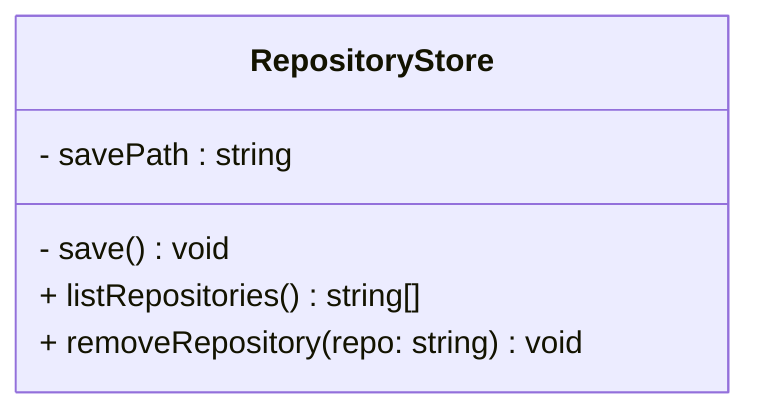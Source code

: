 classDiagram

    class RepositoryStore {
        - savePath : string
        
        - save() void
        + listRepositories() string[]
        + removeRepository(repo: string) void
    }